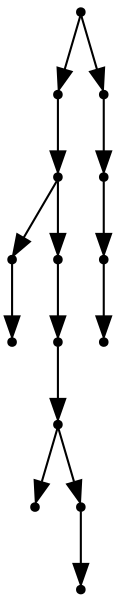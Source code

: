 digraph {
  14 [shape=point];
  9 [shape=point];
  8 [shape=point];
  1 [shape=point];
  0 [shape=point];
  7 [shape=point];
  6 [shape=point];
  5 [shape=point];
  2 [shape=point];
  4 [shape=point];
  3 [shape=point];
  13 [shape=point];
  12 [shape=point];
  11 [shape=point];
  10 [shape=point];
14 -> 9;
9 -> 8;
8 -> 1;
1 -> 0;
8 -> 7;
7 -> 6;
6 -> 5;
5 -> 2;
5 -> 4;
4 -> 3;
14 -> 13;
13 -> 12;
12 -> 11;
11 -> 10;
}
